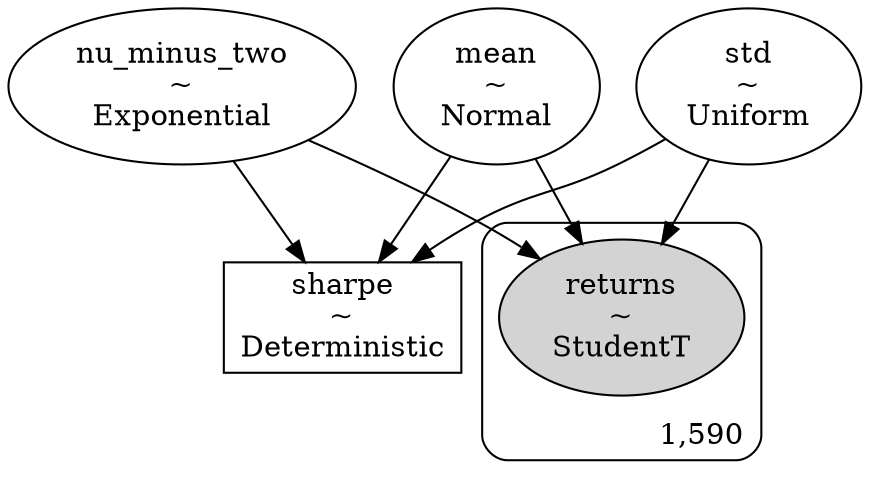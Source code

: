 digraph {
	std [label="std
~
Uniform"]
	nu_minus_two [label="nu_minus_two
~
Exponential"]
	sharpe [label="sharpe
~
Deterministic" shape=box]
	mean [label="mean
~
Normal"]
	subgraph "cluster1,590" {
		returns [label="returns
~
StudentT" style=filled]
		label="1,590" labeljust=r labelloc=b style=rounded
	}
	std -> returns
	nu_minus_two -> returns
	mean -> returns
	std -> sharpe
	nu_minus_two -> sharpe
	mean -> sharpe
}
